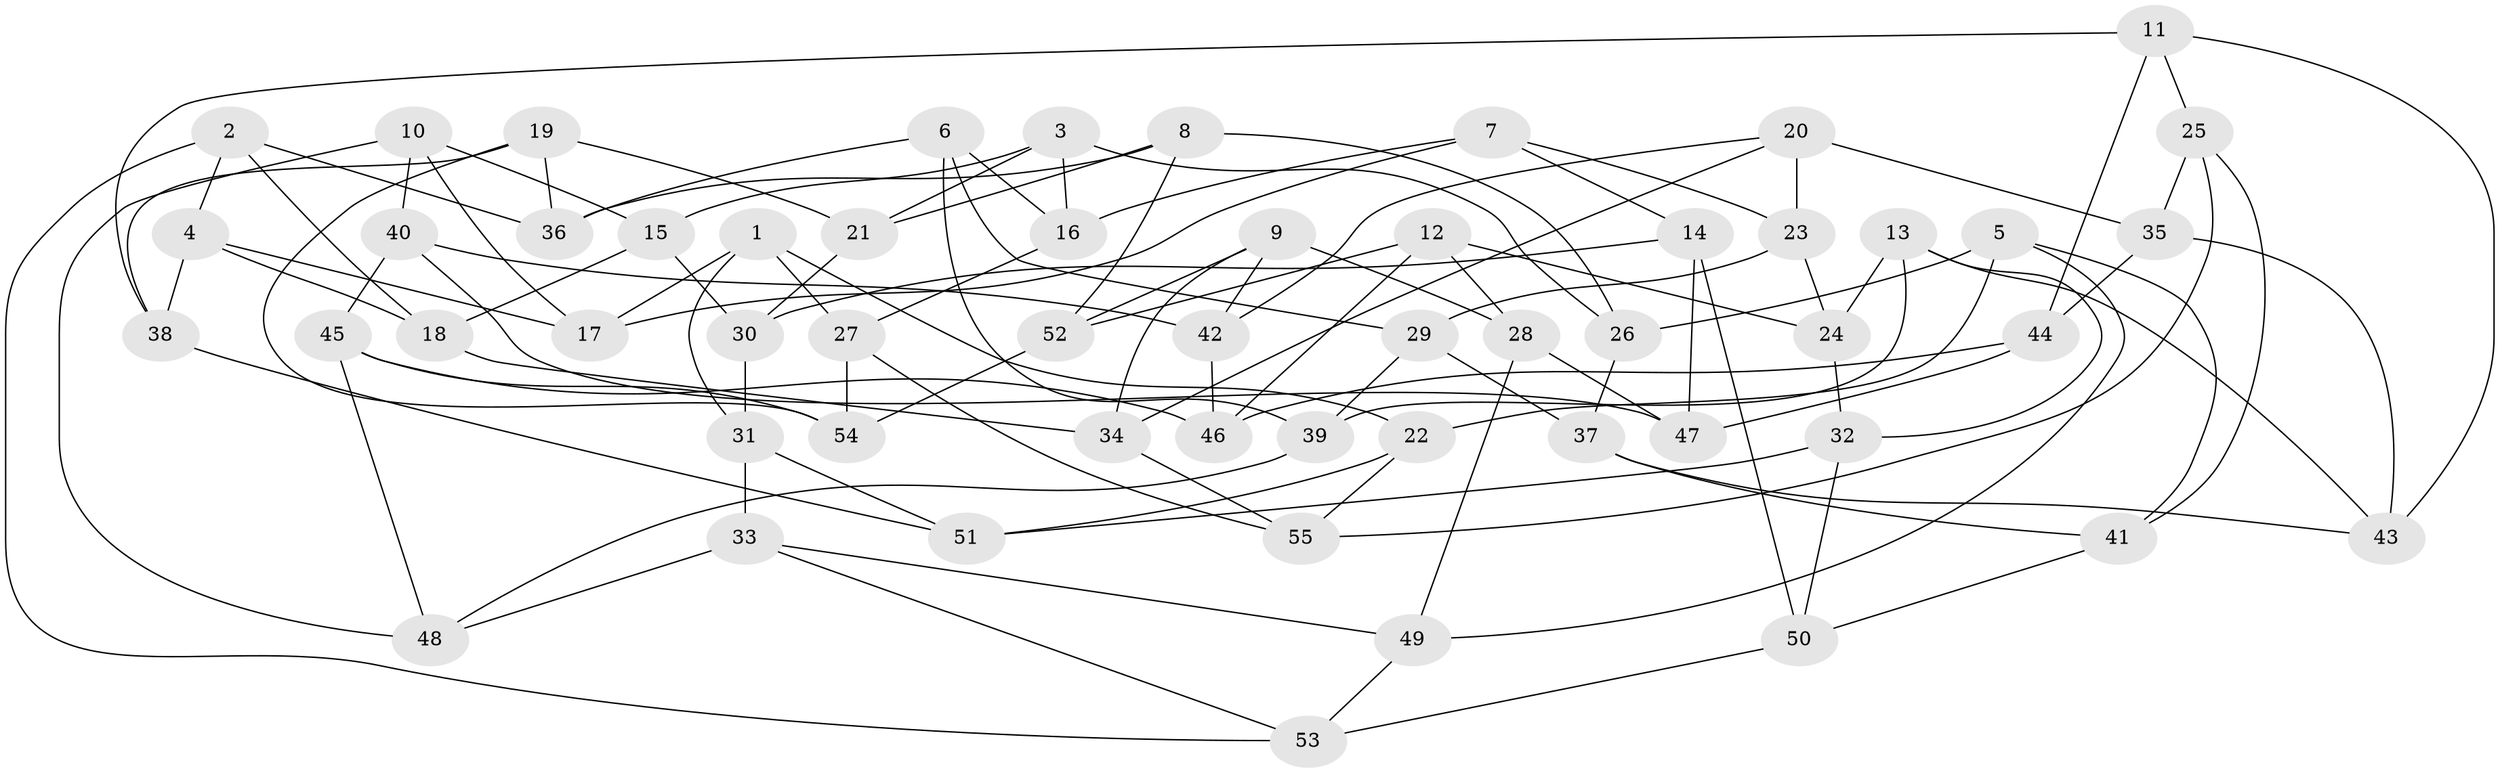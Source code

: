 // coarse degree distribution, {4: 0.48717948717948717, 3: 0.10256410256410256, 5: 0.2564102564102564, 6: 0.15384615384615385}
// Generated by graph-tools (version 1.1) at 2025/38/03/04/25 23:38:09]
// undirected, 55 vertices, 110 edges
graph export_dot {
  node [color=gray90,style=filled];
  1;
  2;
  3;
  4;
  5;
  6;
  7;
  8;
  9;
  10;
  11;
  12;
  13;
  14;
  15;
  16;
  17;
  18;
  19;
  20;
  21;
  22;
  23;
  24;
  25;
  26;
  27;
  28;
  29;
  30;
  31;
  32;
  33;
  34;
  35;
  36;
  37;
  38;
  39;
  40;
  41;
  42;
  43;
  44;
  45;
  46;
  47;
  48;
  49;
  50;
  51;
  52;
  53;
  54;
  55;
  1 -- 22;
  1 -- 31;
  1 -- 17;
  1 -- 27;
  2 -- 4;
  2 -- 53;
  2 -- 18;
  2 -- 36;
  3 -- 16;
  3 -- 15;
  3 -- 26;
  3 -- 21;
  4 -- 38;
  4 -- 18;
  4 -- 17;
  5 -- 22;
  5 -- 26;
  5 -- 41;
  5 -- 49;
  6 -- 16;
  6 -- 36;
  6 -- 29;
  6 -- 39;
  7 -- 17;
  7 -- 14;
  7 -- 16;
  7 -- 23;
  8 -- 36;
  8 -- 21;
  8 -- 26;
  8 -- 52;
  9 -- 42;
  9 -- 52;
  9 -- 28;
  9 -- 34;
  10 -- 17;
  10 -- 40;
  10 -- 48;
  10 -- 15;
  11 -- 25;
  11 -- 38;
  11 -- 43;
  11 -- 44;
  12 -- 24;
  12 -- 52;
  12 -- 28;
  12 -- 46;
  13 -- 32;
  13 -- 39;
  13 -- 24;
  13 -- 43;
  14 -- 47;
  14 -- 30;
  14 -- 50;
  15 -- 18;
  15 -- 30;
  16 -- 27;
  18 -- 34;
  19 -- 21;
  19 -- 54;
  19 -- 36;
  19 -- 38;
  20 -- 35;
  20 -- 42;
  20 -- 34;
  20 -- 23;
  21 -- 30;
  22 -- 55;
  22 -- 51;
  23 -- 24;
  23 -- 29;
  24 -- 32;
  25 -- 55;
  25 -- 41;
  25 -- 35;
  26 -- 37;
  27 -- 55;
  27 -- 54;
  28 -- 47;
  28 -- 49;
  29 -- 39;
  29 -- 37;
  30 -- 31;
  31 -- 33;
  31 -- 51;
  32 -- 51;
  32 -- 50;
  33 -- 49;
  33 -- 48;
  33 -- 53;
  34 -- 55;
  35 -- 43;
  35 -- 44;
  37 -- 43;
  37 -- 41;
  38 -- 51;
  39 -- 48;
  40 -- 42;
  40 -- 47;
  40 -- 45;
  41 -- 50;
  42 -- 46;
  44 -- 47;
  44 -- 46;
  45 -- 54;
  45 -- 48;
  45 -- 46;
  49 -- 53;
  50 -- 53;
  52 -- 54;
}
